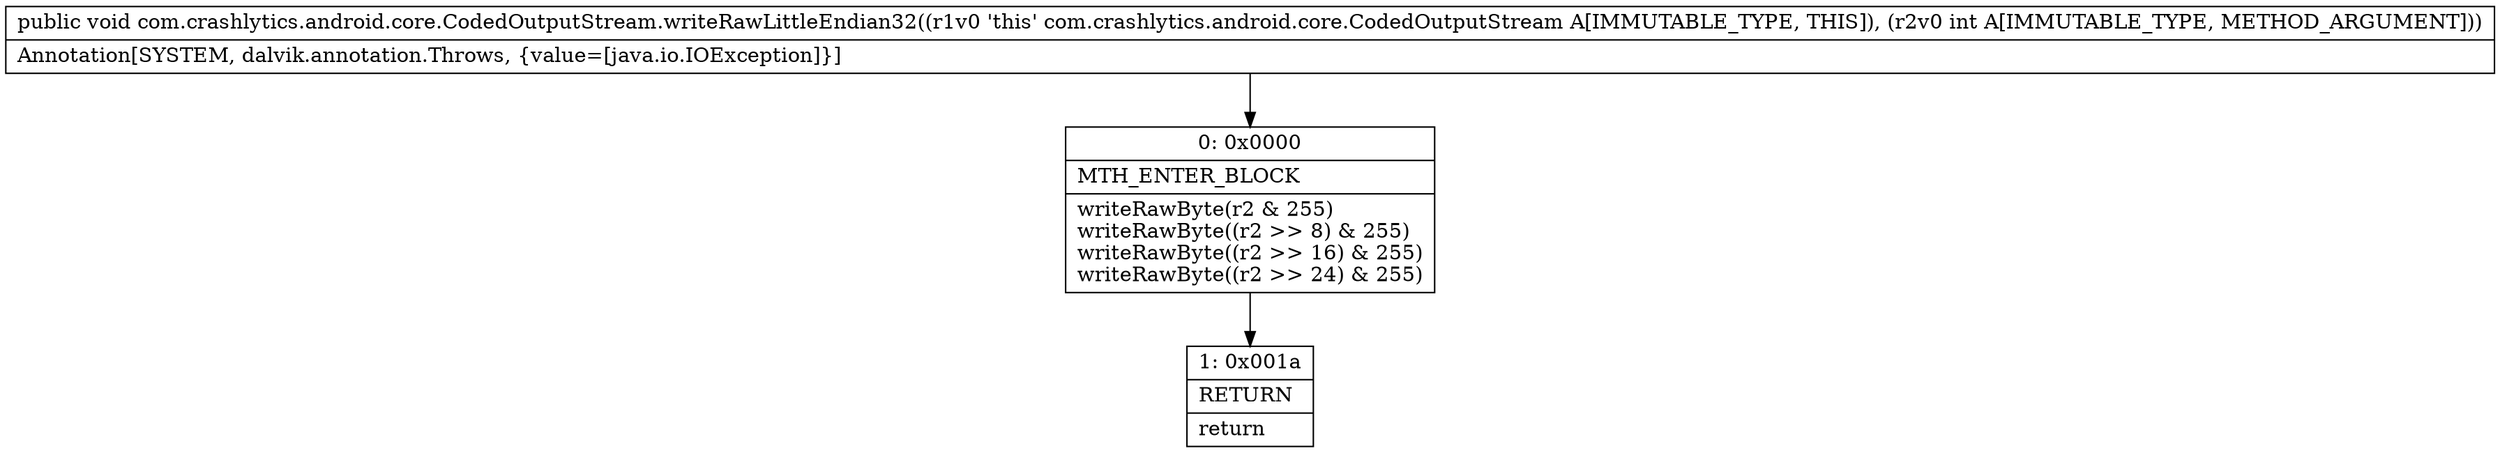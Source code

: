 digraph "CFG forcom.crashlytics.android.core.CodedOutputStream.writeRawLittleEndian32(I)V" {
Node_0 [shape=record,label="{0\:\ 0x0000|MTH_ENTER_BLOCK\l|writeRawByte(r2 & 255)\lwriteRawByte((r2 \>\> 8) & 255)\lwriteRawByte((r2 \>\> 16) & 255)\lwriteRawByte((r2 \>\> 24) & 255)\l}"];
Node_1 [shape=record,label="{1\:\ 0x001a|RETURN\l|return\l}"];
MethodNode[shape=record,label="{public void com.crashlytics.android.core.CodedOutputStream.writeRawLittleEndian32((r1v0 'this' com.crashlytics.android.core.CodedOutputStream A[IMMUTABLE_TYPE, THIS]), (r2v0 int A[IMMUTABLE_TYPE, METHOD_ARGUMENT]))  | Annotation[SYSTEM, dalvik.annotation.Throws, \{value=[java.io.IOException]\}]\l}"];
MethodNode -> Node_0;
Node_0 -> Node_1;
}

